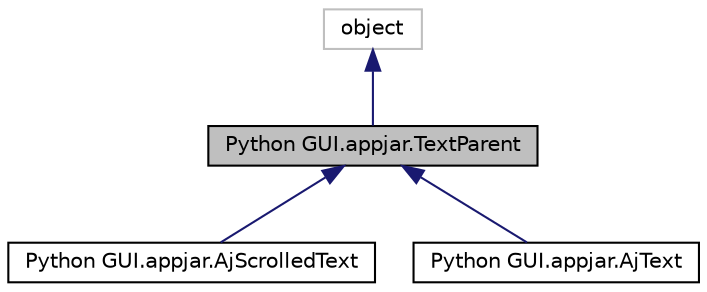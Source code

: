 digraph "Python GUI.appjar.TextParent"
{
  edge [fontname="Helvetica",fontsize="10",labelfontname="Helvetica",labelfontsize="10"];
  node [fontname="Helvetica",fontsize="10",shape=record];
  Node0 [label="Python GUI.appjar.TextParent",height=0.2,width=0.4,color="black", fillcolor="grey75", style="filled", fontcolor="black"];
  Node1 -> Node0 [dir="back",color="midnightblue",fontsize="10",style="solid",fontname="Helvetica"];
  Node1 [label="object",height=0.2,width=0.4,color="grey75", fillcolor="white", style="filled"];
  Node0 -> Node2 [dir="back",color="midnightblue",fontsize="10",style="solid",fontname="Helvetica"];
  Node2 [label="Python GUI.appjar.AjScrolledText",height=0.2,width=0.4,color="black", fillcolor="white", style="filled",URL="$class_python_01_g_u_i_1_1appjar_1_1_aj_scrolled_text.html"];
  Node0 -> Node3 [dir="back",color="midnightblue",fontsize="10",style="solid",fontname="Helvetica"];
  Node3 [label="Python GUI.appjar.AjText",height=0.2,width=0.4,color="black", fillcolor="white", style="filled",URL="$class_python_01_g_u_i_1_1appjar_1_1_aj_text.html"];
}
